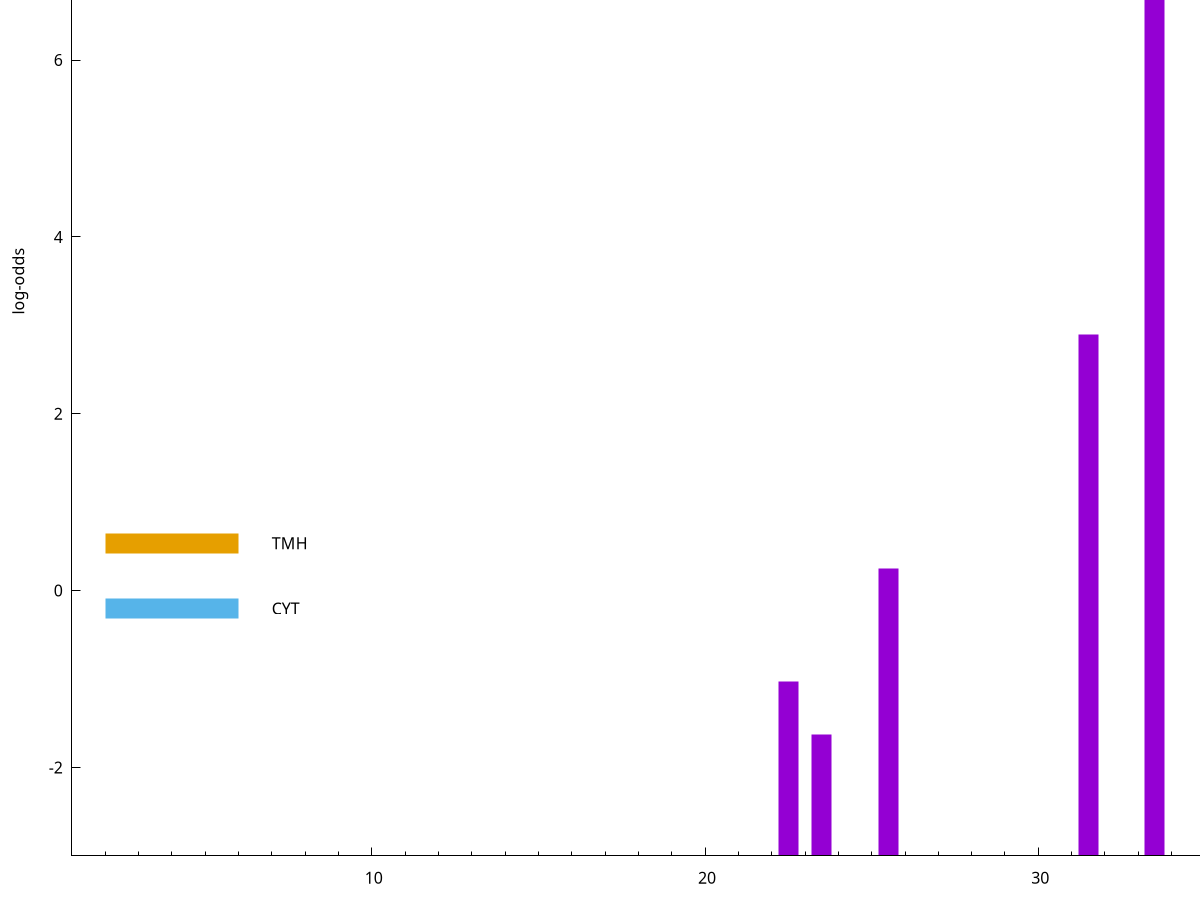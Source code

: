 set title "LipoP predictions for SRR4017825.gff"
set size 2., 1.4
set xrange [1:70] 
set mxtics 10
set yrange [-3:10]
set y2range [0:13]
set ylabel "log-odds"
set term postscript eps color solid "Helvetica" 30
set output "SRR4017825.gff13.eps"
set arrow from 2,9.02119 to 6,9.02119 nohead lt 1 lw 20
set label "SpI" at 7,9.02119
set arrow from 2,0.534862 to 6,0.534862 nohead lt 4 lw 20
set label "TMH" at 7,0.534862
set arrow from 2,-0.200913 to 6,-0.200913 nohead lt 3 lw 20
set label "CYT" at 7,-0.200913
set arrow from 2,9.02119 to 6,9.02119 nohead lt 1 lw 20
set label "SpI" at 7,9.02119
# NOTE: The scores below are the log-odds scores with the threshold
# NOTE: subtracted (a hack to make gnuplot make the histogram all
# NOTE: look nice).
plot "-" axes x1y2 title "" with impulses lt 1 lw 20
33.500000 11.993350
31.500000 5.901230
25.500000 3.247074
22.500000 1.971700
23.500000 1.370250
e
exit
